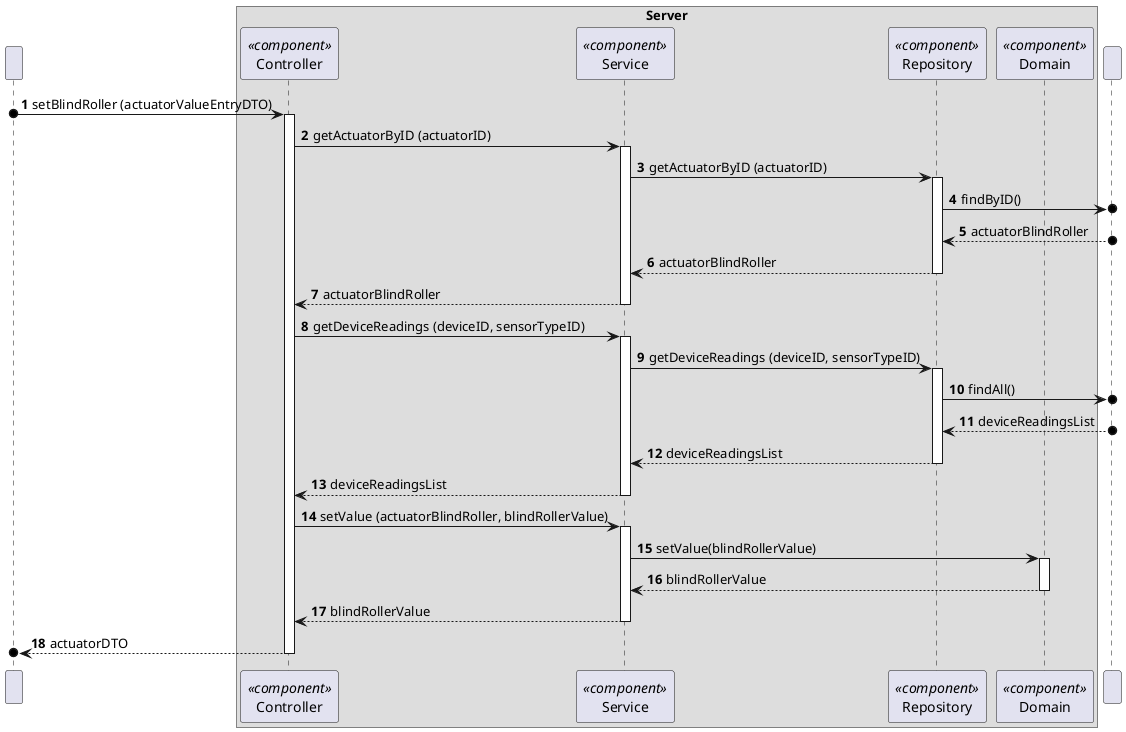 @startuml
'https://plantuml.com/sequence-diagram
!pragma layout smetana
autonumber

participant " " as HTTP

box "Server"
    participant "Controller" as Controller<<component>>
    participant Service as "Service"<<component>>
    participant Repository as "Repository"<<component>>
    participant Domain as "Domain"<<component>>

    end box

    participant DataBase as " "


HTTP o-> Controller: setBlindRoller (actuatorValueEntryDTO)
activate Controller

Controller -> Service: getActuatorByID (actuatorID)
activate Service

Service -> Repository: getActuatorByID (actuatorID)
activate Repository

Repository ->o DataBase: findByID()

DataBase o--> Repository: actuatorBlindRoller

Repository --> Service: actuatorBlindRoller
deactivate Repository

Service --> Controller: actuatorBlindRoller
deactivate Service

Controller -> Service: getDeviceReadings (deviceID, sensorTypeID)
activate Service

Service -> Repository: getDeviceReadings (deviceID, sensorTypeID)
activate Repository

Repository ->o DataBase: findAll()

DataBase o--> Repository: deviceReadingsList

Repository --> Service: deviceReadingsList
deactivate Repository

Service --> Controller: deviceReadingsList
deactivate Service

Controller -> Service: setValue (actuatorBlindRoller, blindRollerValue)
activate Service

Service -> Domain: setValue(blindRollerValue)
activate Domain

Domain --> Service: blindRollerValue
deactivate Domain

Service --> Controller: blindRollerValue
deactivate Service


Controller -->o HTTP: actuatorDTO
deactivate Controller


@enduml